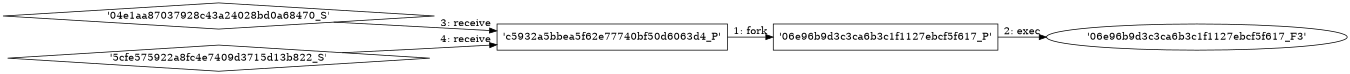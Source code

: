 digraph "D:\Learning\Paper\apt\基于CTI的攻击预警\Dataset\攻击图\ASGfromALLCTI\New Microsoft Security innovations and partnerships.dot" {
rankdir="LR"
size="9"
fixedsize="false"
splines="true"
nodesep=0.3
ranksep=0
fontsize=10
overlap="scalexy"
engine= "neato"
	"'c5932a5bbea5f62e77740bf50d6063d4_P'" [node_type=Process shape=box]
	"'06e96b9d3c3ca6b3c1f1127ebcf5f617_P'" [node_type=Process shape=box]
	"'c5932a5bbea5f62e77740bf50d6063d4_P'" -> "'06e96b9d3c3ca6b3c1f1127ebcf5f617_P'" [label="1: fork"]
	"'06e96b9d3c3ca6b3c1f1127ebcf5f617_P'" [node_type=Process shape=box]
	"'06e96b9d3c3ca6b3c1f1127ebcf5f617_F3'" [node_type=File shape=ellipse]
	"'06e96b9d3c3ca6b3c1f1127ebcf5f617_P'" -> "'06e96b9d3c3ca6b3c1f1127ebcf5f617_F3'" [label="2: exec"]
	"'c5932a5bbea5f62e77740bf50d6063d4_P'" [node_type=Process shape=box]
	"'04e1aa87037928c43a24028bd0a68470_S'" [node_type=Socket shape=diamond]
	"'04e1aa87037928c43a24028bd0a68470_S'" -> "'c5932a5bbea5f62e77740bf50d6063d4_P'" [label="3: receive"]
	"'c5932a5bbea5f62e77740bf50d6063d4_P'" [node_type=Process shape=box]
	"'5cfe575922a8fc4e7409d3715d13b822_S'" [node_type=Socket shape=diamond]
	"'5cfe575922a8fc4e7409d3715d13b822_S'" -> "'c5932a5bbea5f62e77740bf50d6063d4_P'" [label="4: receive"]
}
